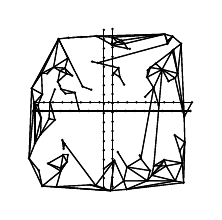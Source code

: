 \begin{tikzpicture}
    \fill (-0.588, -0.707) circle(0.5pt);
    \fill (-0.587, -0.743) circle(0.5pt);
    \fill (-0.643, -0.942) circle(0.5pt);
    \fill (0.043, -0.993) circle(0.5pt);
    \fill (0.249, -0.975) circle(0.5pt);
    \fill (0.513, -0.866) circle(0.5pt);
    \fill (0.568, -0.797) circle(0.5pt);
    \fill (0.594, -0.68) circle(0.5pt);
    \fill (0.725, -0.601) circle(0.5pt);
    \fill (0.958, -0.641) circle(0.5pt);
    \fill (0.924, -0.489) circle(0.5pt);
    \fill (0.859, -0.286) circle(0.5pt);
    \fill (0.988, -0.377) circle(0.5pt);
    \fill (0.98, -0.055) circle(0.5pt);
    \fill (0.865, 0.437) circle(0.5pt);
    \fill (0.782, 0.397) circle(0.5pt);
    \fill (0.941, 0.875) circle(0.5pt);
    \fill (0.834, 0.967) circle(0.5pt);
    \fill (0.769, 0.873) circle(0.5pt);
    \fill (-0.119, 0.63) circle(0.5pt);
    \fill (-0.189, 0.647) circle(0.5pt);
    \fill (0.147, 0.566) circle(0.5pt);
    \fill (0.163, 0.45) circle(0.5pt);
    \fill (0.217, 0.354) circle(0.5pt);
    \fill (0.087, 0.499) circle(0.5pt);
    \fill (0.733, 0.995) circle(0.5pt);
    \fill (0.223, 0.874) circle(0.5pt);
    \fill (0.258, 0.813) circle(0.5pt);
    \fill (0.29, 0.809) circle(0.5pt);
    \fill (0.126, 0.896) circle(0.5pt);
    \fill (0.056, 0.864) circle(0.5pt);
    \fill (0.07, 0.851) circle(0.5pt);
    \fill (0.184, 0.915) circle(0.5pt);
    \fill (-0.135, 0.97) circle(0.5pt);
    \fill (-0.493, 0.949) circle(0.5pt);
    \fill (-0.616, 0.935) circle(0.5pt);
    \fill (-0.497, 0.691) circle(0.5pt);
    \fill (-0.534, 0.562) circle(0.5pt);
    \fill (-0.513, 0.494) circle(0.5pt);
    \fill (-0.625, 0.391) circle(0.5pt);
    \fill (-0.599, 0.343) circle(0.5pt);
    \fill (-0.585, 0.298) circle(0.5pt);
    \fill (-0.409, 0.253) circle(0.5pt);
    \fill (-0.528, 0.24) circle(0.5pt);
    \fill (-0.598, 0.529) circle(0.5pt);
    \fill (-0.442, 0.468) circle(0.5pt);
    \fill (-0.957, 0.307) circle(0.5pt);
    \fill (-0.926, 0.115) circle(0.5pt);
    \fill (-0.915, 0.099) circle(0.5pt);
    \fill (-0.837, -0.068) circle(0.5pt);
    \fill (-0.845, -0.279) circle(0.5pt);
    \fill (-0.737, -0.078) circle(0.5pt);
    \fill (-0.723, 0.132) circle(0.5pt);
    \fill (-0.662, 0.295) circle(0.5pt);
    \fill (-0.662, -0.094) circle(0.5pt);
    \fill (-0.878, 0.093) circle(0.5pt);
    \fill (-0.915, -0.392) circle(0.5pt);
    \fill (-0.99, -0.584) circle(0.5pt);
    \fill (-0.867, -0.734) circle(0.5pt);
    \fill (-0.821, 0.233) circle(0.5pt);
    \fill (-0.832, 0.494) circle(0.5pt);
    \fill (-0.761, 0.494) circle(0.5pt);
    \fill (-0.31, 0.33) circle(0.5pt);
    \fill (-0.201, 0.289) circle(0.5pt);
    \fill (-0.678, 0.576) circle(0.5pt);
    \fill (-0.328, 0.958) circle(0.5pt);
    \fill (0.073, 0.956) circle(0.5pt);
    \fill (0.766, 0.908) circle(0.5pt);
    \fill (0.845, 0.798) circle(0.5pt);
    \fill (0.83, 0.784) circle(0.5pt);
    \fill (0.618, 0.622) circle(0.5pt);
    \fill (0.55, 0.571) circle(0.5pt);
    \fill (0.509, 0.448) circle(0.5pt);
    \fill (0.592, 0.313) circle(0.5pt);
    \fill (0.43, -0.586) circle(0.5pt);
    \fill (0.415, -0.542) circle(0.5pt);
    \fill (0.654, 0.096) circle(0.5pt);
    \fill (0.484, 0.2) circle(0.5pt);
    \fill (0.516, 0.534) circle(0.5pt);
    \fill (0.898, 0.497) circle(0.5pt);
    \fill (0.7, 0.548) circle(0.5pt);
    \fill (0.673, -0.673) circle(0.5pt);
    \fill (0.685, -0.677) circle(0.5pt);
    \fill (0.752, -0.678) circle(0.5pt);
    \fill (0.254, -0.692) circle(0.5pt);
    \fill (0.136, -0.502) circle(0.5pt);
    \fill (0.547, -0.738) circle(0.5pt);
    \fill (0.866, -0.869) circle(0.5pt);
    \fill (0.972, -0.891) circle(0.5pt);
    \fill (-0.144, -0.925) circle(0.5pt);
    \fill (-0.54, -0.395) circle(0.5pt);
    \fill (-0.552, -0.462) circle(0.5pt);
    \fill (-0.568, -0.35) circle(0.5pt);
    \fill (0.093, -0.607) circle(0.5pt);
    \fill (0.212, -0.869) circle(0.5pt);
    \fill (-0.215, -0.919) circle(0.5pt);
    \fill (-0.823, -0.935) circle(0.5pt);
    \fill (-0.557, -0.538) circle(0.5pt);
    \fill (-0.497, -0.538) circle(0.5pt);
    \fill (-0.509, -0.627) circle(0.5pt);
    \fill (-0.749, -0.648) circle(0.5pt);
    \fill (-0.04, -0.95) circle(0.5pt);
    \fill (-0.04, -0.832) circle(0.5pt);
    \fill (-0.04, -0.715) circle(0.5pt);
    \fill (-0.04, -0.597) circle(0.5pt);
    \fill (-0.04, -0.479) circle(0.5pt);
    \fill (-0.04, -0.362) circle(0.5pt);
    \fill (-0.04, -0.244) circle(0.5pt);
    \fill (-0.04, -0.126) circle(0.5pt);
    \fill (-0.04, -0.009) circle(0.5pt);
    \fill (-0.04, 0.109) circle(0.5pt);
    \fill (-0.04, 0.226) circle(0.5pt);
    \fill (-0.04, 0.344) circle(0.5pt);
    \fill (-0.04, 0.462) circle(0.5pt);
    \fill (-0.04, 0.579) circle(0.5pt);
    \fill (-0.04, 0.697) circle(0.5pt);
    \fill (-0.04, 0.815) circle(0.5pt);
    \fill (-0.04, 0.932) circle(0.5pt);
    \fill (-0.04, 1.05) circle(0.5pt);
    \fill (0.07, -0.94) circle(0.5pt);
    \fill (0.07, -0.822) circle(0.5pt);
    \fill (0.07, -0.705) circle(0.5pt);
    \fill (0.07, -0.587) circle(0.5pt);
    \fill (0.07, -0.469) circle(0.5pt);
    \fill (0.07, -0.352) circle(0.5pt);
    \fill (0.07, -0.234) circle(0.5pt);
    \fill (0.07, -0.116) circle(0.5pt);
    \fill (0.07, 0.001) circle(0.5pt);
    \fill (0.07, 0.119) circle(0.5pt);
    \fill (0.07, 0.236) circle(0.5pt);
    \fill (0.07, 0.354) circle(0.5pt);
    \fill (0.07, 0.472) circle(0.5pt);
    \fill (0.07, 0.589) circle(0.5pt);
    \fill (0.07, 0.707) circle(0.5pt);
    \fill (0.07, 0.825) circle(0.5pt);
    \fill (0.07, 0.942) circle(0.5pt);
    \fill (0.07, 1.06) circle(0.5pt);
    \fill (-0.94, 0.02) circle(0.5pt);
    \fill (-0.822, 0.02) circle(0.5pt);
    \fill (-0.705, 0.02) circle(0.5pt);
    \fill (-0.587, 0.02) circle(0.5pt);
    \fill (-0.469, 0.02) circle(0.5pt);
    \fill (-0.352, 0.02) circle(0.5pt);
    \fill (-0.234, 0.02) circle(0.5pt);
    \fill (-0.116, 0.02) circle(0.5pt);
    \fill (0.001, 0.02) circle(0.5pt);
    \fill (0.119, 0.02) circle(0.5pt);
    \fill (0.236, 0.02) circle(0.5pt);
    \fill (0.354, 0.02) circle(0.5pt);
    \fill (0.472, 0.02) circle(0.5pt);
    \fill (0.589, 0.02) circle(0.5pt);
    \fill (0.707, 0.02) circle(0.5pt);
    \fill (0.825, 0.02) circle(0.5pt);
    \fill (0.942, 0.02) circle(0.5pt);
    \fill (1.06, 0.02) circle(0.5pt);
    \fill (-0.92, 0.13) circle(0.5pt);
    \fill (-0.802, 0.13) circle(0.5pt);
    \fill (-0.685, 0.13) circle(0.5pt);
    \fill (-0.567, 0.13) circle(0.5pt);
    \fill (-0.449, 0.13) circle(0.5pt);
    \fill (-0.332, 0.13) circle(0.5pt);
    \fill (-0.214, 0.13) circle(0.5pt);
    \fill (-0.096, 0.13) circle(0.5pt);
    \fill (0.021, 0.13) circle(0.5pt);
    \fill (0.139, 0.13) circle(0.5pt);
    \fill (0.256, 0.13) circle(0.5pt);
    \fill (0.374, 0.13) circle(0.5pt);
    \fill (0.492, 0.13) circle(0.5pt);
    \fill (0.609, 0.13) circle(0.5pt);
    \fill (0.727, 0.13) circle(0.5pt);
    \fill (0.845, 0.13) circle(0.5pt);
    \fill (0.962, 0.13) circle(0.5pt);
    \fill (1.08, 0.13) circle(0.5pt);
    \draw (-0.761,0.494) -- (-0.832,0.494);
    \draw (0.673,-0.673) -- (0.594,-0.68);
    \draw (0.223,0.874) -- (0.126,0.896);
    \draw (0.043,-0.993) -- (0.093,-0.607);
    \draw (0.126,0.896) -- (0.184,0.915);
    \draw (-0.599,0.343) -- (-0.625,0.391);
    \draw (-0.662,-0.094) -- (-0.737,-0.078);
    \draw (0.594,-0.68) -- (0.7,0.548);
    \draw (0.972,-0.891) -- (0.249,-0.975);
    \draw (-0.493,0.949) -- (-0.135,0.97);
    \draw (0.941,0.875) -- (0.834,0.967);
    \draw (-0.915,-0.392) -- (-0.99,-0.584);
    \draw (0.184,0.915) -- (0.073,0.956);
    \draw (-0.513,0.494) -- (-0.598,0.529);
    \draw (-0.54,-0.395) -- (-0.568,-0.35);
    \draw (-0.215,-0.919) -- (-0.144,-0.925);
    \draw (-0.915,-0.392) -- (-0.926,0.115);
    \draw (-0.144,-0.925) -- (-0.215,-0.919);
    \draw (0.618,0.622) -- (0.83,0.784);
    \draw (0.673,-0.673) -- (0.568,-0.797);
    \draw (0.249,-0.975) -- (0.043,-0.993);
    \draw (0.866,-0.869) -- (0.752,-0.678);
    \draw (-0.823,-0.935) -- (-0.99,-0.584);
    \draw (-0.587,-0.743) -- (-0.643,-0.942);
    \draw (0.834,0.967) -- (0.941,0.875);
    \draw (-0.135,0.97) -- (0.733,0.995);
    \draw (-0.823,-0.935) -- (0.043,-0.993);
    \draw (0.958,-0.641) -- (0.752,-0.678);
    \draw (0.547,-0.738) -- (0.513,-0.866);
    \draw (0.126,0.896) -- (0.07,0.851);
    \draw (0.212,-0.869) -- (0.254,-0.692);
    \draw (-0.557,-0.538) -- (-0.588,-0.707);
    \draw (0.258,0.813) -- (0.07,0.851);
    \draw (-0.926,0.115) -- (-0.957,0.307);
    \draw (0.163,0.45) -- (0.147,0.566);
    \draw (-0.119,0.63) -- (0.769,0.873);
    \draw (-0.867,-0.734) -- (-0.823,-0.935);
    \draw (-0.135,0.97) -- (0.056,0.864);
    \draw (0.866,-0.869) -- (0.513,-0.866);
    \draw (0.83,0.784) -- (0.845,0.798);
    \draw (-0.737,-0.078) -- (-0.845,-0.279);
    \draw (0.043,-0.993) -- (0.249,-0.975);
    \draw (0.673,-0.673) -- (0.725,-0.601);
    \draw (0.249,-0.975) -- (0.866,-0.869);
    \draw (0.594,-0.68) -- (0.568,-0.797);
    \draw (0.845,0.798) -- (0.941,0.875);
    \draw (-0.821,0.233) -- (-0.878,0.093);
    \draw (0.859,-0.286) -- (0.988,-0.377);
    \draw (-0.832,0.494) -- (-0.761,0.494);
    \draw (0.217,0.354) -- (0.163,0.45);
    \draw (-0.585,0.298) -- (-0.599,0.343);
    \draw (-0.915,-0.392) -- (-0.915,0.099);
    \draw (0.752,-0.678) -- (0.866,-0.869);
    \draw (0.733,0.995) -- (0.223,0.874);
    \draw (0.958,-0.641) -- (0.988,-0.377);
    \draw (-0.723,0.132) -- (-0.662,0.295);
    \draw (-0.598,0.529) -- (-0.534,0.562);
    \draw (-0.568,-0.35) -- (-0.54,-0.395);
    \draw (-0.442,0.468) -- (-0.513,0.494);
    \draw (-0.599,0.343) -- (-0.585,0.298);
    \draw (-0.678,0.576) -- (-0.598,0.529);
    \draw (0.766,0.908) -- (0.733,0.995);
    \draw (-0.587,-0.743) -- (-0.749,-0.648);
    \draw (-0.493,0.949) -- (-0.328,0.958);
    \draw (-0.513,0.494) -- (-0.442,0.468);
    \draw (-0.957,0.307) -- (-0.99,-0.584);
    \draw (-0.957,0.307) -- (-0.821,0.233);
    \draw (0.07,0.851) -- (0.258,0.813);
    \draw (-0.588,-0.707) -- (-0.749,-0.648);
    \draw (0.592,0.313) -- (0.509,0.448);
    \draw (0.752,-0.678) -- (0.685,-0.677);
    \draw (-0.957,0.307) -- (-0.926,0.115);
    \draw (-0.643,-0.942) -- (-0.215,-0.919);
    \draw (0.685,-0.677) -- (0.752,-0.678);
    \draw (0.056,0.864) -- (0.07,0.851);
    \draw (0.592,0.313) -- (0.7,0.548);
    \draw (0.07,0.851) -- (0.223,0.874);
    \draw (0.898,0.497) -- (0.865,0.437);
    \draw (0.654,0.096) -- (0.592,0.313);
    \draw (0.7,0.548) -- (0.509,0.448);
    \draw (0.7,0.548) -- (0.898,0.497);
    \draw (0.093,-0.607) -- (0.212,-0.869);
    \draw (0.212,-0.869) -- (0.513,-0.866);
    \draw (-0.497,-0.538) -- (-0.509,-0.627);
    \draw (0.845,0.798) -- (0.898,0.497);
    \draw (0.568,-0.797) -- (0.594,-0.68);
    \draw (0.866,-0.869) -- (0.958,-0.641);
    \draw (-0.821,0.233) -- (-0.926,0.115);
    \draw (-0.509,-0.627) -- (-0.497,-0.538);
    \draw (-0.837,-0.068) -- (-0.915,-0.392);
    \draw (0.782,0.397) -- (0.7,0.548);
    \draw (-0.215,-0.919) -- (-0.643,-0.942);
    \draw (-0.837,-0.068) -- (-0.845,-0.279);
    \draw (0.163,0.45) -- (0.087,0.499);
    \draw (-0.723,0.132) -- (-0.737,-0.078);
    \draw (0.733,0.995) -- (-0.135,0.97);
    \draw (0.568,-0.797) -- (0.866,-0.869);
    \draw (0.147,0.566) -- (-0.119,0.63);
    \draw (-0.678,0.576) -- (-0.497,0.691);
    \draw (0.568,-0.797) -- (0.673,-0.673);
    \draw (-0.915,0.099) -- (-0.878,0.093);
    \draw (0.55,0.571) -- (0.516,0.534);
    \draw (-0.845,-0.279) -- (-0.915,-0.392);
    \draw (-0.598,0.529) -- (-0.625,0.391);
    \draw (-0.135,0.97) -- (-0.493,0.949);
    \draw (-0.616,0.935) -- (-0.678,0.576);
    \draw (-0.509,-0.627) -- (-0.587,-0.743);
    \draw (-0.31,0.33) -- (-0.616,0.935);
    \draw (0.254,-0.692) -- (0.43,-0.586);
    \draw (0.941,0.875) -- (0.98,-0.055);
    \draw (-0.643,-0.942) -- (0.043,-0.993);
    \draw (0.725,-0.601) -- (0.752,-0.678);
    \draw (-0.328,0.958) -- (-0.493,0.949);
    \draw (0.126,0.896) -- (0.056,0.864);
    \draw (0.509,0.448) -- (0.7,0.548);
    \draw (0.568,-0.797) -- (0.685,-0.677);
    \draw (0.752,-0.678) -- (0.958,-0.641);
    \draw (0.898,0.497) -- (0.845,0.798);
    \draw (-0.557,-0.538) -- (-0.749,-0.648);
    \draw (0.43,-0.586) -- (0.592,0.313);
    \draw (-0.99,-0.584) -- (-0.926,0.115);
    \draw (-0.832,0.494) -- (-0.957,0.307);
    \draw (0.618,0.622) -- (0.7,0.548);
    \draw (-0.957,0.307) -- (-0.616,0.935);
    \draw (-0.749,-0.648) -- (-0.557,-0.538);
    \draw (0.865,0.437) -- (0.898,0.497);
    \draw (0.07,0.851) -- (0.056,0.864);
    \draw (0.865,0.437) -- (0.7,0.548);
    \draw (-0.878,0.093) -- (-0.821,0.233);
    \draw (-0.878,0.093) -- (-0.926,0.115);
    \draw (-0.723,0.132) -- (-0.662,-0.094);
    \draw (-0.761,0.494) -- (-0.678,0.576);
    \draw (-0.915,0.099) -- (-0.926,0.115);
    \draw (0.98,-0.055) -- (0.941,0.875);
    \draw (-0.662,-0.094) -- (-0.845,-0.279);
    \draw (0.136,-0.502) -- (0.254,-0.692);
    \draw (0.988,-0.377) -- (0.859,-0.286);
    \draw (0.865,0.437) -- (0.98,-0.055);
    \draw (0.513,-0.866) -- (0.249,-0.975);
    \draw (0.7,0.548) -- (0.618,0.622);
    \draw (0.7,0.548) -- (0.782,0.397);
    \draw (0.769,0.873) -- (0.834,0.967);
    \draw (0.834,0.967) -- (0.769,0.873);
    \draw (0.249,-0.975) -- (0.972,-0.891);
    \draw (0.223,0.874) -- (0.07,0.851);
    \draw (0.592,0.313) -- (0.43,-0.586);
    \draw (-0.643,-0.942) -- (-0.587,-0.743);
    \draw (0.184,0.915) -- (0.223,0.874);
    \draw (0.043,-0.993) -- (0.212,-0.869);
    \draw (-0.915,-0.392) -- (-0.845,-0.279);
    \draw (0.43,-0.586) -- (0.254,-0.692);
    \draw (0.98,-0.055) -- (0.865,0.437);
    \draw (-0.587,-0.743) -- (-0.509,-0.627);
    \draw (-0.328,0.958) -- (-0.135,0.97);
    \draw (0.958,-0.641) -- (0.866,-0.869);
    \draw (-0.509,-0.627) -- (-0.588,-0.707);
    \draw (0.43,-0.586) -- (0.415,-0.542);
    \draw (0.98,-0.055) -- (0.898,0.497);
    \draw (-0.588,-0.707) -- (-0.509,-0.627);
    \draw (0.07,0.851) -- (0.126,0.896);
    \draw (0.733,0.995) -- (0.769,0.873);
    \draw (-0.823,-0.935) -- (-0.643,-0.942);
    \draw (0.725,-0.601) -- (0.958,-0.641);
    \draw (-0.915,-0.392) -- (-0.837,-0.068);
    \draw (-0.878,0.093) -- (-0.915,0.099);
    \draw (-0.31,0.33) -- (-0.201,0.289);
    \draw (0.212,-0.869) -- (0.043,-0.993);
    \draw (-0.585,0.298) -- (-0.528,0.24);
    \draw (0.509,0.448) -- (0.516,0.534);
    \draw (0.924,-0.489) -- (0.859,-0.286);
    \draw (0.7,0.548) -- (0.592,0.313);
    \draw (-0.926,0.115) -- (-0.878,0.093);
    \draw (-0.513,0.494) -- (-0.534,0.562);
    \draw (0.073,0.956) -- (-0.135,0.97);
    \draw (-0.643,-0.942) -- (-0.823,-0.935);
    \draw (-0.598,0.529) -- (-0.513,0.494);
    \draw (0.516,0.534) -- (0.55,0.571);
    \draw (0.865,0.437) -- (0.782,0.397);
    \draw (0.184,0.915) -- (0.733,0.995);
    \draw (-0.837,-0.068) -- (-0.878,0.093);
    \draw (0.733,0.995) -- (0.073,0.956);
    \draw (-0.189,0.647) -- (-0.119,0.63);
    \draw (0.126,0.896) -- (0.223,0.874);
    \draw (-0.99,-0.584) -- (-0.823,-0.935);
    \draw (0.752,-0.678) -- (0.568,-0.797);
    \draw (0.258,0.813) -- (0.223,0.874);
    \draw (0.29,0.809) -- (0.258,0.813);
    \draw (-0.493,0.949) -- (-0.616,0.935);
    \draw (0.988,-0.377) -- (0.958,-0.641);
    \draw (0.958,-0.641) -- (0.725,-0.601);
    \draw (-0.823,-0.935) -- (-0.587,-0.743);
    \draw (0.516,0.534) -- (0.509,0.448);
    \draw (0.7,0.548) -- (0.865,0.437);
    \draw (0.509,0.448) -- (0.592,0.313);
    \draw (0.087,0.499) -- (0.147,0.566);
    \draw (0.056,0.864) -- (0.126,0.896);
    \draw (-0.552,-0.462) -- (-0.568,-0.35);
    \draw (-0.557,-0.538) -- (-0.509,-0.627);
    \draw (-0.568,-0.35) -- (-0.552,-0.462);
    \draw (0.043,-0.993) -- (-0.215,-0.919);
    \draw (0.924,-0.489) -- (0.988,-0.377);
    \draw (-0.144,-0.925) -- (0.093,-0.607);
    \draw (-0.926,0.115) -- (-0.99,-0.584);
    \draw (0.769,0.873) -- (0.766,0.908);
    \draw (0.782,0.397) -- (0.865,0.437);
    \draw (-0.144,-0.925) -- (-0.54,-0.395);
    \draw (-0.926,0.115) -- (-0.821,0.233);
    \draw (-0.409,0.253) -- (-0.585,0.298);
    \draw (-0.513,0.494) -- (-0.625,0.391);
    \draw (0.592,0.313) -- (0.484,0.2);
    \draw (-0.823,-0.935) -- (-0.867,-0.734);
    \draw (0.685,-0.677) -- (0.673,-0.673);
    \draw (-0.135,0.97) -- (-0.328,0.958);
    \draw (0.941,0.875) -- (0.898,0.497);
    \draw (0.147,0.566) -- (0.163,0.45);
    \draw (0.254,-0.692) -- (0.513,-0.866);
    \draw (0.752,-0.678) -- (0.725,-0.601);
    \draw (-0.678,0.576) -- (-0.616,0.935);
    \draw (0.513,-0.866) -- (0.568,-0.797);
    \draw (-0.54,-0.395) -- (-0.144,-0.925);
    \draw (-0.588,-0.707) -- (-0.557,-0.538);
    \draw (-0.616,0.935) -- (-0.31,0.33);
    \draw (0.972,-0.891) -- (0.866,-0.869);
    \draw (-0.749,-0.648) -- (-0.587,-0.743);
    \draw (0.43,-0.586) -- (0.547,-0.738);
    \draw (0.859,-0.286) -- (0.924,-0.489);
    \draw (0.073,0.956) -- (0.184,0.915);
    \draw (0.254,-0.692) -- (0.212,-0.869);
    \draw (-0.737,-0.078) -- (-0.723,0.132);
    \draw (-0.832,0.494) -- (-0.678,0.576);
    \draw (-0.678,0.576) -- (-0.534,0.562);
    \draw (0.254,-0.692) -- (0.547,-0.738);
    \draw (0.147,0.566) -- (0.087,0.499);
    \draw (0.924,-0.489) -- (0.958,-0.641);
    \draw (0.958,-0.641) -- (0.924,-0.489);
    \draw (0.769,0.873) -- (0.733,0.995);
    \draw (-0.497,0.691) -- (-0.678,0.576);
    \draw (-0.616,0.935) -- (-0.493,0.949);
    \draw (-0.616,0.935) -- (-0.832,0.494);
    \draw (-0.625,0.391) -- (-0.598,0.529);
    \draw (-0.662,0.295) -- (-0.723,0.132);
    \draw (0.988,-0.377) -- (0.972,-0.891);
    \draw (0.725,-0.601) -- (0.673,-0.673);
    \draw (0.087,0.499) -- (0.163,0.45);
    \draw (-0.135,0.97) -- (0.073,0.956);
    \draw (0.223,0.874) -- (0.184,0.915);
    \draw (0.184,0.915) -- (0.126,0.896);
    \draw (0.685,-0.677) -- (0.725,-0.601);
    \draw (0.972,-0.891) -- (0.988,-0.377);
    \draw (-0.678,0.576) -- (-0.832,0.494);
    \draw (0.898,0.497) -- (0.83,0.784);
    \draw (-0.625,0.391) -- (-0.513,0.494);
    \draw (-0.926,0.115) -- (-0.915,0.099);
    \draw (0.513,-0.866) -- (0.212,-0.869);
    \draw (-0.616,0.935) -- (-0.957,0.307);
    \draw (-0.99,-0.584) -- (-0.915,-0.392);
    \draw (0.866,-0.869) -- (0.972,-0.891);
    \draw (0.725,-0.601) -- (0.685,-0.677);
    \draw (-0.534,0.562) -- (-0.598,0.529);
    \draw (0.958,-0.641) -- (0.972,-0.891);
    \draw (-0.497,-0.538) -- (-0.557,-0.538);
    \draw (0.733,0.995) -- (0.834,0.967);
    \draw (0.733,0.995) -- (0.184,0.915);
    \draw (0.484,0.2) -- (0.592,0.313);
    \draw (-0.534,0.562) -- (-0.513,0.494);
    \draw (0.056,0.864) -- (-0.135,0.97);
    \draw (-0.915,0.099) -- (-0.915,-0.392);
    \draw (0.766,0.908) -- (0.769,0.873);
    \draw (-0.957,0.307) -- (-0.832,0.494);
    \draw (-0.845,-0.279) -- (-0.662,-0.094);
    \draw (0.972,-0.891) -- (0.958,-0.641);
    \draw (-0.878,0.093) -- (-0.837,-0.068);
    \draw (-0.528,0.24) -- (-0.409,0.253);
    \draw (0.83,0.784) -- (0.898,0.497);
    \draw (0.093,-0.607) -- (0.043,-0.993);
    \draw (0.83,0.784) -- (0.7,0.548);
    \draw (-0.534,0.562) -- (-0.497,0.691);
    \draw (-0.749,-0.648) -- (-0.588,-0.707);
    \draw (-0.915,0.099) -- (-0.837,-0.068);
    \draw (-0.821,0.233) -- (-0.832,0.494);
    \draw (0.866,-0.869) -- (0.568,-0.797);
    \draw (-0.832,0.494) -- (-0.821,0.233);
    \draw (-0.585,0.298) -- (-0.409,0.253);
    \draw (-0.409,0.253) -- (-0.528,0.24);
    \draw (0.673,-0.673) -- (0.685,-0.677);
    \draw (-0.99,-0.584) -- (-0.867,-0.734);
    \draw (0.223,0.874) -- (0.258,0.813);
    \draw (0.043,-0.993) -- (-0.144,-0.925);
    \draw (0.55,0.571) -- (0.509,0.448);
    \draw (-0.821,0.233) -- (-0.957,0.307);
    \draw (0.834,0.967) -- (0.766,0.908);
    \draw (-0.534,0.562) -- (-0.678,0.576);
    \draw (0.55,0.571) -- (0.7,0.548);
    \draw (-0.201,0.289) -- (-0.31,0.33);
    \draw (0.547,-0.738) -- (0.43,-0.586);
    \draw (-0.54,-0.395) -- (-0.552,-0.462);
    \draw (0.258,0.813) -- (0.29,0.809);
    \draw (0.043,-0.993) -- (-0.823,-0.935);
    \draw (0.126,0.896) -- (0.073,0.956);
    \draw (0.513,-0.866) -- (0.254,-0.692);
    \draw (-0.144,-0.925) -- (0.043,-0.993);
    \draw (0.594,-0.68) -- (0.673,-0.673);
    \draw (0.163,0.45) -- (0.217,0.354);
    \draw (-0.534,0.562) -- (-0.442,0.468);
    \draw (0.073,0.956) -- (0.733,0.995);
    \draw (0.769,0.873) -- (-0.119,0.63);
    \draw (0.249,-0.975) -- (0.513,-0.866);
    \draw (0.898,0.497) -- (0.941,0.875);
    \draw (-0.662,-0.094) -- (-0.723,0.132);
    \draw (-0.588,-0.707) -- (-0.587,-0.743);
    \draw (0.733,0.995) -- (0.766,0.908);
    \draw (-0.625,0.391) -- (-0.599,0.343);
    \draw (-0.99,-0.584) -- (-0.957,0.307);
    \draw (-0.678,0.576) -- (-0.761,0.494);
    \draw (0.866,-0.869) -- (0.249,-0.975);
    \draw (0.7,0.548) -- (0.55,0.571);
    \draw (0.223,0.874) -- (0.733,0.995);
    \draw (0.834,0.967) -- (0.733,0.995);
    \draw (0.212,-0.869) -- (0.093,-0.607);
    \draw (0.073,0.956) -- (0.056,0.864);
    \draw (0.249,-0.975) -- (0.212,-0.869);
    \draw (-0.832,0.494) -- (-0.616,0.935);
    \draw (-0.215,-0.919) -- (0.043,-0.993);
    \draw (0.988,-0.377) -- (0.924,-0.489);
    \draw (-0.497,0.691) -- (-0.616,0.935);
    \draw (0.83,0.784) -- (0.618,0.622);
    \draw (-0.598,0.529) -- (-0.678,0.576);
    \draw (-0.737,-0.078) -- (-0.662,-0.094);
    \draw (0.685,-0.677) -- (0.568,-0.797);
    \draw (-0.528,0.24) -- (-0.585,0.298);
    \draw (0.592,0.313) -- (0.654,0.096);
    \draw (-0.442,0.468) -- (-0.534,0.562);
    \draw (0.594,-0.68) -- (0.725,-0.601);
    \draw (-0.557,-0.538) -- (-0.497,-0.538);
    \draw (-0.587,-0.743) -- (-0.823,-0.935);
    \draw (-0.926,0.115) -- (-0.915,-0.392);
    \draw (0.093,-0.607) -- (-0.144,-0.925);
    \draw (-0.616,0.935) -- (-0.497,0.691);
    \draw (0.568,-0.797) -- (0.752,-0.678);
    \draw (-0.867,-0.734) -- (-0.99,-0.584);
    \draw (0.898,0.497) -- (0.7,0.548);
    \draw (0.725,-0.601) -- (0.594,-0.68);
    \draw (-0.497,0.691) -- (-0.534,0.562);
    \draw (0.415,-0.542) -- (0.43,-0.586);
    \draw (0.513,-0.866) -- (0.866,-0.869);
    \draw (0.509,0.448) -- (0.55,0.571);
    \draw (0.056,0.864) -- (0.073,0.956);
    \draw (-0.552,-0.462) -- (-0.54,-0.395);
    \draw (0.55,0.571) -- (0.618,0.622);
    \draw (-0.845,-0.279) -- (-0.737,-0.078);
    \draw (0.941,0.875) -- (0.845,0.798);
    \draw (0.618,0.622) -- (0.55,0.571);
    \draw (0.898,0.497) -- (0.98,-0.055);
    \draw (0.988,-0.377) -- (0.98,-0.055);
    \draw (0.547,-0.738) -- (0.254,-0.692);
    \draw (-0.119,0.63) -- (-0.189,0.647);
    \draw (0.766,0.908) -- (0.834,0.967);
    \draw (0.98,-0.055) -- (0.988,-0.377);
    \draw (0.568,-0.797) -- (0.513,-0.866);
    \draw (0.7,0.548) -- (0.83,0.784);
    \draw (0.212,-0.869) -- (0.249,-0.975);
    \draw (0.845,0.798) -- (0.83,0.784);
    \draw (0.043,-0.993) -- (-0.643,-0.942);
    \draw (0.7,0.548) -- (0.594,-0.68);
    \draw (0.073,0.956) -- (0.126,0.896);
    \draw (-0.587,-0.743) -- (-0.588,-0.707);
    \draw (0.513,-0.866) -- (0.547,-0.738);
    \draw (-0.845,-0.279) -- (-0.837,-0.068);
    \draw (-0.119,0.63) -- (0.147,0.566);
    \draw (-0.837,-0.068) -- (-0.915,0.099);
    \draw (0.254,-0.692) -- (0.136,-0.502);
    \draw (-0.509,-0.627) -- (-0.557,-0.538);
    \draw (-0.04,-0.95) -- (-0.04,-0.832);
    \draw (-0.04,-0.832) -- (-0.04,-0.95);
    \draw (-0.04,-0.832) -- (-0.04,-0.715);
    \draw (-0.04,-0.715) -- (-0.04,-0.832);
    \draw (-0.04,-0.715) -- (-0.04,-0.597);
    \draw (-0.04,-0.597) -- (-0.04,-0.715);
    \draw (-0.04,-0.597) -- (-0.04,-0.479);
    \draw (-0.04,-0.479) -- (-0.04,-0.597);
    \draw (-0.04,-0.479) -- (-0.04,-0.362);
    \draw (-0.04,-0.362) -- (-0.04,-0.479);
    \draw (-0.04,-0.362) -- (-0.04,-0.244);
    \draw (-0.04,-0.244) -- (-0.04,-0.362);
    \draw (-0.04,-0.244) -- (-0.04,-0.126);
    \draw (-0.04,-0.126) -- (-0.04,-0.244);
    \draw (-0.04,-0.126) -- (-0.04,-0.009);
    \draw (-0.04,-0.009) -- (-0.04,-0.126);
    \draw (-0.04,-0.009) -- (-0.04,0.109);
    \draw (-0.04,0.109) -- (-0.04,-0.009);
    \draw (-0.04,0.109) -- (-0.04,0.226);
    \draw (-0.04,0.226) -- (-0.04,0.109);
    \draw (-0.04,0.226) -- (-0.04,0.344);
    \draw (-0.04,0.344) -- (-0.04,0.226);
    \draw (-0.04,0.344) -- (-0.04,0.462);
    \draw (-0.04,0.462) -- (-0.04,0.344);
    \draw (-0.04,0.462) -- (-0.04,0.579);
    \draw (-0.04,0.579) -- (-0.04,0.462);
    \draw (-0.04,0.579) -- (-0.04,0.697);
    \draw (-0.04,0.697) -- (-0.04,0.579);
    \draw (-0.04,0.697) -- (-0.04,0.815);
    \draw (-0.04,0.815) -- (-0.04,0.697);
    \draw (-0.04,0.815) -- (-0.04,0.932);
    \draw (-0.04,0.932) -- (-0.04,0.815);
    \draw (-0.04,0.932) -- (-0.04,1.05);
    \draw (-0.04,1.05) -- (-0.04,0.932);
    \draw (0.07,-0.94) -- (0.07,-0.822);
    \draw (0.07,-0.822) -- (0.07,-0.94);
    \draw (0.07,-0.822) -- (0.07,-0.705);
    \draw (0.07,-0.705) -- (0.07,-0.822);
    \draw (0.07,-0.705) -- (0.07,-0.587);
    \draw (0.07,-0.587) -- (0.07,-0.705);
    \draw (0.07,-0.587) -- (0.07,-0.469);
    \draw (0.07,-0.469) -- (0.07,-0.587);
    \draw (0.07,-0.469) -- (0.07,-0.352);
    \draw (0.07,-0.352) -- (0.07,-0.469);
    \draw (0.07,-0.352) -- (0.07,-0.234);
    \draw (0.07,-0.234) -- (0.07,-0.352);
    \draw (0.07,-0.234) -- (0.07,-0.116);
    \draw (0.07,-0.116) -- (0.07,-0.234);
    \draw (0.07,-0.116) -- (0.07,0.001);
    \draw (0.07,0.001) -- (0.07,-0.116);
    \draw (0.07,0.001) -- (0.07,0.119);
    \draw (0.07,0.119) -- (0.07,0.001);
    \draw (0.07,0.119) -- (0.07,0.236);
    \draw (0.07,0.236) -- (0.07,0.119);
    \draw (0.07,0.236) -- (0.07,0.354);
    \draw (0.07,0.354) -- (0.07,0.236);
    \draw (0.07,0.354) -- (0.07,0.472);
    \draw (0.07,0.472) -- (0.07,0.354);
    \draw (0.07,0.472) -- (0.07,0.589);
    \draw (0.07,0.589) -- (0.07,0.472);
    \draw (0.07,0.589) -- (0.07,0.707);
    \draw (0.07,0.707) -- (0.07,0.589);
    \draw (0.07,0.707) -- (0.07,0.825);
    \draw (0.07,0.825) -- (0.07,0.707);
    \draw (0.07,0.825) -- (0.07,0.942);
    \draw (0.07,0.942) -- (0.07,0.825);
    \draw (0.07,0.942) -- (0.07,1.06);
    \draw (0.07,1.06) -- (0.07,0.942);
    \draw (-0.94,0.02) -- (-0.822,0.02);
    \draw (-0.822,0.02) -- (-0.94,0.02);
    \draw (-0.822,0.02) -- (-0.705,0.02);
    \draw (-0.705,0.02) -- (-0.822,0.02);
    \draw (-0.705,0.02) -- (-0.587,0.02);
    \draw (-0.587,0.02) -- (-0.705,0.02);
    \draw (-0.587,0.02) -- (-0.469,0.02);
    \draw (-0.469,0.02) -- (-0.587,0.02);
    \draw (-0.469,0.02) -- (-0.352,0.02);
    \draw (-0.352,0.02) -- (-0.469,0.02);
    \draw (-0.352,0.02) -- (-0.234,0.02);
    \draw (-0.234,0.02) -- (-0.352,0.02);
    \draw (-0.234,0.02) -- (-0.116,0.02);
    \draw (-0.116,0.02) -- (-0.234,0.02);
    \draw (-0.116,0.02) -- (0.001,0.02);
    \draw (0.001,0.02) -- (-0.116,0.02);
    \draw (0.001,0.02) -- (0.119,0.02);
    \draw (0.119,0.02) -- (0.001,0.02);
    \draw (0.119,0.02) -- (0.236,0.02);
    \draw (0.236,0.02) -- (0.119,0.02);
    \draw (0.236,0.02) -- (0.354,0.02);
    \draw (0.354,0.02) -- (0.236,0.02);
    \draw (0.354,0.02) -- (0.472,0.02);
    \draw (0.472,0.02) -- (0.354,0.02);
    \draw (0.472,0.02) -- (0.589,0.02);
    \draw (0.589,0.02) -- (0.472,0.02);
    \draw (0.589,0.02) -- (0.707,0.02);
    \draw (0.707,0.02) -- (0.589,0.02);
    \draw (0.707,0.02) -- (0.825,0.02);
    \draw (0.825,0.02) -- (0.707,0.02);
    \draw (0.825,0.02) -- (0.942,0.02);
    \draw (0.942,0.02) -- (0.825,0.02);
    \draw (0.942,0.02) -- (1.06,0.02);
    \draw (1.06,0.02) -- (0.942,0.02);
    \draw (-0.92,0.13) -- (-0.802,0.13);
    \draw (-0.802,0.13) -- (-0.92,0.13);
    \draw (-0.802,0.13) -- (-0.685,0.13);
    \draw (-0.685,0.13) -- (-0.802,0.13);
    \draw (-0.685,0.13) -- (-0.567,0.13);
    \draw (-0.567,0.13) -- (-0.685,0.13);
    \draw (-0.567,0.13) -- (-0.449,0.13);
    \draw (-0.449,0.13) -- (-0.567,0.13);
    \draw (-0.449,0.13) -- (-0.332,0.13);
    \draw (-0.332,0.13) -- (-0.449,0.13);
    \draw (-0.332,0.13) -- (-0.214,0.13);
    \draw (-0.214,0.13) -- (-0.332,0.13);
    \draw (-0.214,0.13) -- (-0.096,0.13);
    \draw (-0.096,0.13) -- (-0.214,0.13);
    \draw (-0.096,0.13) -- (0.021,0.13);
    \draw (0.021,0.13) -- (-0.096,0.13);
    \draw (0.021,0.13) -- (0.139,0.13);
    \draw (0.139,0.13) -- (0.021,0.13);
    \draw (0.139,0.13) -- (0.256,0.13);
    \draw (0.256,0.13) -- (0.139,0.13);
    \draw (0.256,0.13) -- (0.374,0.13);
    \draw (0.374,0.13) -- (0.256,0.13);
    \draw (0.374,0.13) -- (0.492,0.13);
    \draw (0.492,0.13) -- (0.374,0.13);
    \draw (0.492,0.13) -- (0.609,0.13);
    \draw (0.609,0.13) -- (0.492,0.13);
    \draw (0.609,0.13) -- (0.727,0.13);
    \draw (0.727,0.13) -- (0.609,0.13);
    \draw (0.727,0.13) -- (0.845,0.13);
    \draw (0.845,0.13) -- (0.727,0.13);
    \draw (0.845,0.13) -- (0.962,0.13);
    \draw (0.962,0.13) -- (0.845,0.13);
    \draw (0.962,0.13) -- (1.08,0.13);
    \draw (1.08,0.13) -- (0.962,0.13);
    \draw (0.093,-0.607) -- (-0.04,-0.715);
    \draw (-0.04,-0.715) -- (0.093,-0.607);
    \draw (0.087,0.499) -- (0.07,0.472);
    \draw (0.07,0.472) -- (0.087,0.499);
    \draw (-0.409,0.253) -- (-0.352,0.02);
    \draw (-0.352,0.02) -- (-0.409,0.253);
    \draw (0.98,-0.055) -- (1.08,0.13);
    \draw (1.08,0.13) -- (0.98,-0.055);
\end{tikzpicture}
